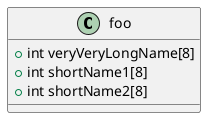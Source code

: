 {
  "sha1": "r7f27y502xzyl0f66syjo3m23lb4s1c",
  "insertion": {
    "when": "2024-06-04T17:28:43.387Z",
    "url": "https://forum.plantuml.net/9963/bug-fix-white-spaces-in-preprocessor-macros",
    "user": "plantuml@gmail.com"
  }
}
@startuml

!definelong ADD_ARRAY(name, type, length)
    +type name[length]
!enddefinelong

!unquoted procedure ADD_ARRAY2(name, type, length)
    +type name[length]
!endprocedure

class foo {
ADD_ARRAY(veryVeryLongName, int, 8)
ADD_ARRAY(shortName1       , int, 8)
ADD_ARRAY2(shortName2       , int, 8)
}


@enduml
